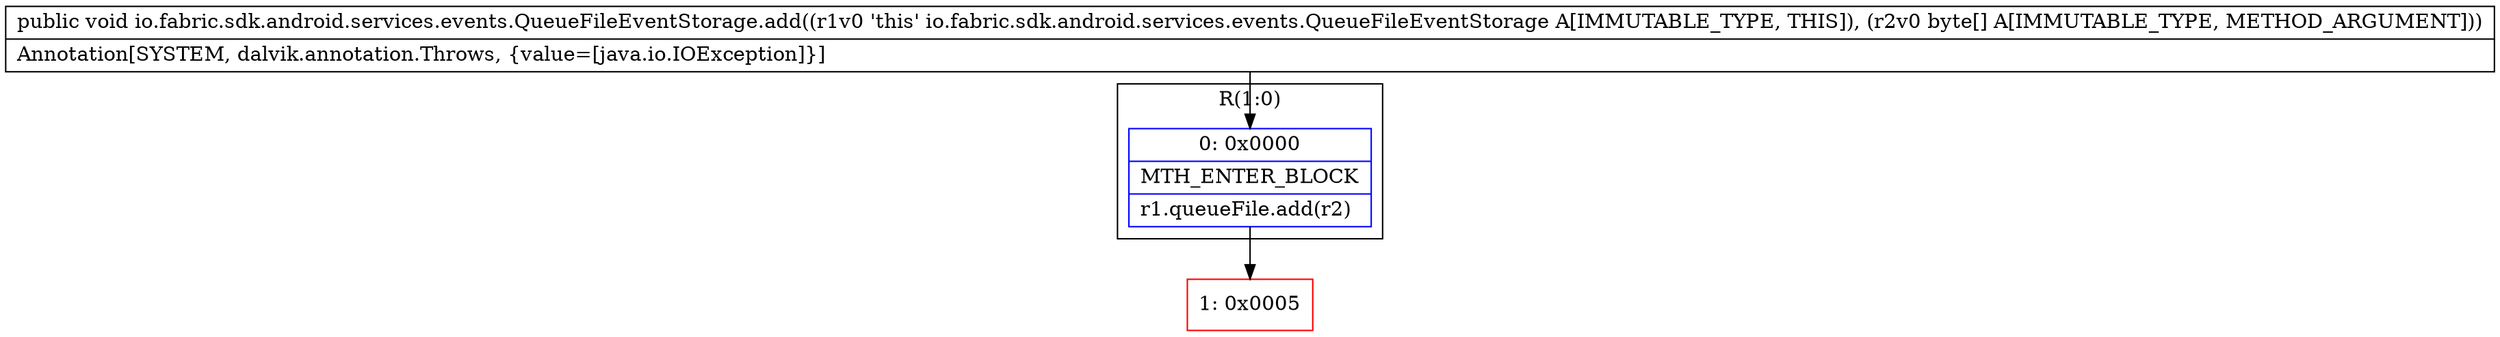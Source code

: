 digraph "CFG forio.fabric.sdk.android.services.events.QueueFileEventStorage.add([B)V" {
subgraph cluster_Region_60075793 {
label = "R(1:0)";
node [shape=record,color=blue];
Node_0 [shape=record,label="{0\:\ 0x0000|MTH_ENTER_BLOCK\l|r1.queueFile.add(r2)\l}"];
}
Node_1 [shape=record,color=red,label="{1\:\ 0x0005}"];
MethodNode[shape=record,label="{public void io.fabric.sdk.android.services.events.QueueFileEventStorage.add((r1v0 'this' io.fabric.sdk.android.services.events.QueueFileEventStorage A[IMMUTABLE_TYPE, THIS]), (r2v0 byte[] A[IMMUTABLE_TYPE, METHOD_ARGUMENT]))  | Annotation[SYSTEM, dalvik.annotation.Throws, \{value=[java.io.IOException]\}]\l}"];
MethodNode -> Node_0;
Node_0 -> Node_1;
}

